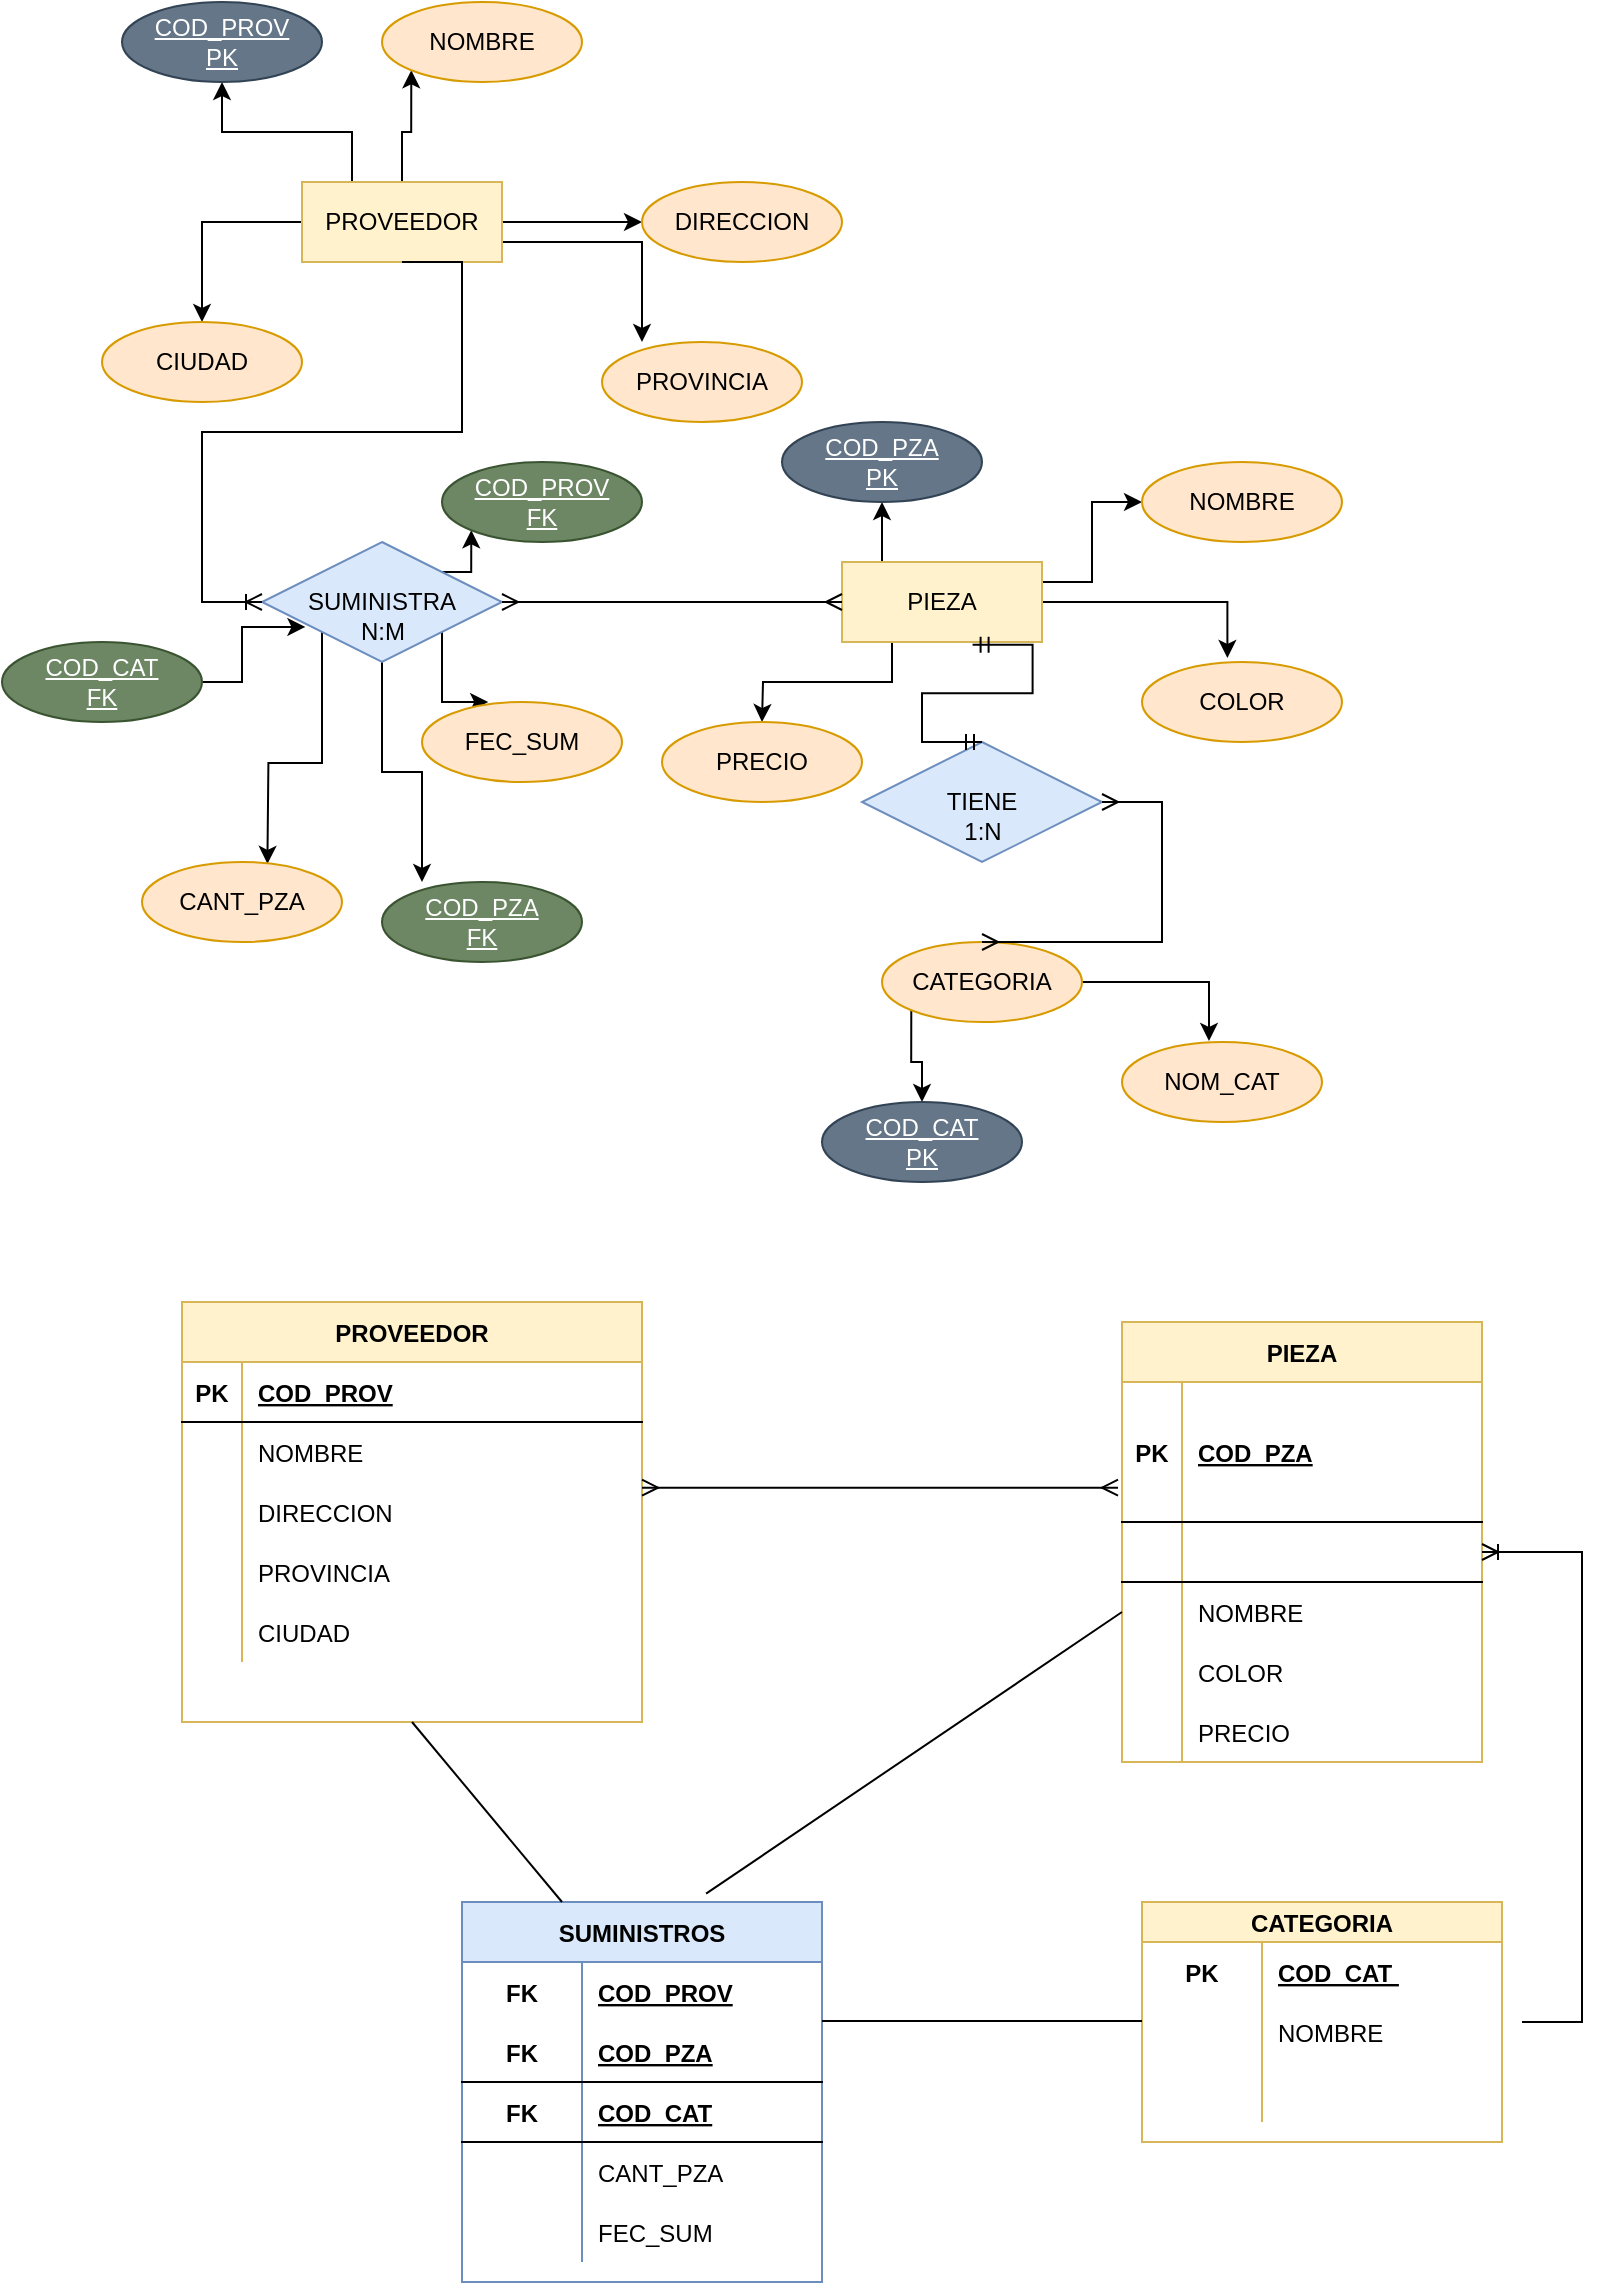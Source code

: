 <mxfile version="20.6.0" type="github">
  <diagram id="fy4-7Hd21iYwsg6Qw7oE" name="Página-1">
    <mxGraphModel dx="1751" dy="543" grid="1" gridSize="10" guides="1" tooltips="1" connect="1" arrows="1" fold="1" page="1" pageScale="1" pageWidth="827" pageHeight="1169" math="0" shadow="0">
      <root>
        <mxCell id="0" />
        <mxCell id="1" parent="0" />
        <mxCell id="FctisdFCiAWiiE4YOTd8-1" style="edgeStyle=orthogonalEdgeStyle;rounded=0;orthogonalLoop=1;jettySize=auto;html=1;exitX=0.25;exitY=0;exitDx=0;exitDy=0;entryX=0.5;entryY=1;entryDx=0;entryDy=0;" parent="1" source="FctisdFCiAWiiE4YOTd8-6" target="FctisdFCiAWiiE4YOTd8-11" edge="1">
          <mxGeometry relative="1" as="geometry" />
        </mxCell>
        <mxCell id="FctisdFCiAWiiE4YOTd8-2" style="edgeStyle=orthogonalEdgeStyle;rounded=0;orthogonalLoop=1;jettySize=auto;html=1;exitX=0.5;exitY=0;exitDx=0;exitDy=0;entryX=0;entryY=1;entryDx=0;entryDy=0;" parent="1" source="FctisdFCiAWiiE4YOTd8-6" target="FctisdFCiAWiiE4YOTd8-10" edge="1">
          <mxGeometry relative="1" as="geometry" />
        </mxCell>
        <mxCell id="FctisdFCiAWiiE4YOTd8-3" style="edgeStyle=orthogonalEdgeStyle;rounded=0;orthogonalLoop=1;jettySize=auto;html=1;exitX=1;exitY=0.5;exitDx=0;exitDy=0;entryX=0;entryY=0.5;entryDx=0;entryDy=0;" parent="1" source="FctisdFCiAWiiE4YOTd8-6" target="FctisdFCiAWiiE4YOTd8-9" edge="1">
          <mxGeometry relative="1" as="geometry" />
        </mxCell>
        <mxCell id="FctisdFCiAWiiE4YOTd8-4" style="edgeStyle=orthogonalEdgeStyle;rounded=0;orthogonalLoop=1;jettySize=auto;html=1;exitX=0;exitY=0.5;exitDx=0;exitDy=0;" parent="1" source="FctisdFCiAWiiE4YOTd8-6" target="FctisdFCiAWiiE4YOTd8-8" edge="1">
          <mxGeometry relative="1" as="geometry" />
        </mxCell>
        <mxCell id="FctisdFCiAWiiE4YOTd8-5" style="edgeStyle=orthogonalEdgeStyle;rounded=0;orthogonalLoop=1;jettySize=auto;html=1;exitX=1;exitY=0.75;exitDx=0;exitDy=0;entryX=0.2;entryY=0;entryDx=0;entryDy=0;entryPerimeter=0;" parent="1" source="FctisdFCiAWiiE4YOTd8-6" target="FctisdFCiAWiiE4YOTd8-7" edge="1">
          <mxGeometry relative="1" as="geometry" />
        </mxCell>
        <mxCell id="FctisdFCiAWiiE4YOTd8-6" value="PROVEEDOR" style="whiteSpace=wrap;html=1;align=center;fillColor=#fff2cc;strokeColor=#d6b656;" parent="1" vertex="1">
          <mxGeometry x="110" y="120" width="100" height="40" as="geometry" />
        </mxCell>
        <mxCell id="FctisdFCiAWiiE4YOTd8-7" value="PROVINCIA" style="ellipse;whiteSpace=wrap;html=1;align=center;fillColor=#ffe6cc;strokeColor=#d79b00;" parent="1" vertex="1">
          <mxGeometry x="260" y="200" width="100" height="40" as="geometry" />
        </mxCell>
        <mxCell id="FctisdFCiAWiiE4YOTd8-8" value="CIUDAD" style="ellipse;whiteSpace=wrap;html=1;align=center;fillColor=#ffe6cc;strokeColor=#d79b00;" parent="1" vertex="1">
          <mxGeometry x="10" y="190" width="100" height="40" as="geometry" />
        </mxCell>
        <mxCell id="FctisdFCiAWiiE4YOTd8-9" value="DIRECCION" style="ellipse;whiteSpace=wrap;html=1;align=center;fillColor=#ffe6cc;strokeColor=#d79b00;" parent="1" vertex="1">
          <mxGeometry x="280" y="120" width="100" height="40" as="geometry" />
        </mxCell>
        <mxCell id="FctisdFCiAWiiE4YOTd8-10" value="NOMBRE" style="ellipse;whiteSpace=wrap;html=1;align=center;fillColor=#ffe6cc;strokeColor=#d79b00;" parent="1" vertex="1">
          <mxGeometry x="150" y="30" width="100" height="40" as="geometry" />
        </mxCell>
        <mxCell id="FctisdFCiAWiiE4YOTd8-11" value="COD_PROV&lt;br&gt;PK" style="ellipse;whiteSpace=wrap;html=1;align=center;fontStyle=4;fillColor=#647687;strokeColor=#314354;fontColor=#ffffff;" parent="1" vertex="1">
          <mxGeometry x="20" y="30" width="100" height="40" as="geometry" />
        </mxCell>
        <mxCell id="FctisdFCiAWiiE4YOTd8-12" style="edgeStyle=orthogonalEdgeStyle;rounded=0;orthogonalLoop=1;jettySize=auto;html=1;exitX=0;exitY=1;exitDx=0;exitDy=0;entryX=0.727;entryY=0.024;entryDx=0;entryDy=0;entryPerimeter=0;" parent="1" source="FctisdFCiAWiiE4YOTd8-16" edge="1">
          <mxGeometry relative="1" as="geometry">
            <mxPoint x="92.7" y="460.96" as="targetPoint" />
          </mxGeometry>
        </mxCell>
        <mxCell id="FctisdFCiAWiiE4YOTd8-13" style="edgeStyle=orthogonalEdgeStyle;rounded=0;orthogonalLoop=1;jettySize=auto;html=1;exitX=1;exitY=1;exitDx=0;exitDy=0;entryX=0.331;entryY=0.006;entryDx=0;entryDy=0;entryPerimeter=0;" parent="1" source="FctisdFCiAWiiE4YOTd8-16" target="FctisdFCiAWiiE4YOTd8-44" edge="1">
          <mxGeometry relative="1" as="geometry" />
        </mxCell>
        <mxCell id="FctisdFCiAWiiE4YOTd8-14" style="edgeStyle=orthogonalEdgeStyle;rounded=0;orthogonalLoop=1;jettySize=auto;html=1;exitX=0.5;exitY=1;exitDx=0;exitDy=0;entryX=0.2;entryY=0;entryDx=0;entryDy=0;entryPerimeter=0;" parent="1" source="FctisdFCiAWiiE4YOTd8-16" target="FctisdFCiAWiiE4YOTd8-42" edge="1">
          <mxGeometry relative="1" as="geometry" />
        </mxCell>
        <mxCell id="FctisdFCiAWiiE4YOTd8-15" style="edgeStyle=orthogonalEdgeStyle;rounded=0;orthogonalLoop=1;jettySize=auto;html=1;exitX=1;exitY=0;exitDx=0;exitDy=0;entryX=0;entryY=1;entryDx=0;entryDy=0;" parent="1" source="FctisdFCiAWiiE4YOTd8-16" target="FctisdFCiAWiiE4YOTd8-107" edge="1">
          <mxGeometry relative="1" as="geometry" />
        </mxCell>
        <mxCell id="FctisdFCiAWiiE4YOTd8-16" value="SUMINISTRA" style="shape=rhombus;perimeter=rhombusPerimeter;whiteSpace=wrap;html=1;align=center;fillColor=#dae8fc;strokeColor=#6c8ebf;" parent="1" vertex="1">
          <mxGeometry x="90" y="300" width="120" height="60" as="geometry" />
        </mxCell>
        <mxCell id="FctisdFCiAWiiE4YOTd8-17" style="edgeStyle=orthogonalEdgeStyle;rounded=0;orthogonalLoop=1;jettySize=auto;html=1;exitX=0.25;exitY=0;exitDx=0;exitDy=0;entryX=0.5;entryY=1;entryDx=0;entryDy=0;" parent="1" source="FctisdFCiAWiiE4YOTd8-21" target="FctisdFCiAWiiE4YOTd8-25" edge="1">
          <mxGeometry relative="1" as="geometry" />
        </mxCell>
        <mxCell id="FctisdFCiAWiiE4YOTd8-18" style="edgeStyle=orthogonalEdgeStyle;rounded=0;orthogonalLoop=1;jettySize=auto;html=1;exitX=1;exitY=0.25;exitDx=0;exitDy=0;entryX=0;entryY=0.5;entryDx=0;entryDy=0;" parent="1" source="FctisdFCiAWiiE4YOTd8-21" target="FctisdFCiAWiiE4YOTd8-27" edge="1">
          <mxGeometry relative="1" as="geometry" />
        </mxCell>
        <mxCell id="FctisdFCiAWiiE4YOTd8-19" style="edgeStyle=orthogonalEdgeStyle;rounded=0;orthogonalLoop=1;jettySize=auto;html=1;exitX=1;exitY=0.5;exitDx=0;exitDy=0;entryX=0.427;entryY=-0.05;entryDx=0;entryDy=0;entryPerimeter=0;" parent="1" source="FctisdFCiAWiiE4YOTd8-21" target="FctisdFCiAWiiE4YOTd8-26" edge="1">
          <mxGeometry relative="1" as="geometry" />
        </mxCell>
        <mxCell id="FctisdFCiAWiiE4YOTd8-20" style="edgeStyle=orthogonalEdgeStyle;rounded=0;orthogonalLoop=1;jettySize=auto;html=1;exitX=0.25;exitY=1;exitDx=0;exitDy=0;entryX=0.5;entryY=0;entryDx=0;entryDy=0;" parent="1" source="FctisdFCiAWiiE4YOTd8-21" edge="1">
          <mxGeometry relative="1" as="geometry">
            <mxPoint x="340" y="390" as="targetPoint" />
          </mxGeometry>
        </mxCell>
        <mxCell id="FctisdFCiAWiiE4YOTd8-21" value="PIEZA" style="whiteSpace=wrap;html=1;align=center;fillColor=#fff2cc;strokeColor=#d6b656;" parent="1" vertex="1">
          <mxGeometry x="380" y="310" width="100" height="40" as="geometry" />
        </mxCell>
        <mxCell id="FctisdFCiAWiiE4YOTd8-22" value="" style="edgeStyle=entityRelationEdgeStyle;fontSize=12;html=1;endArrow=ERoneToMany;rounded=0;exitX=0.5;exitY=1;exitDx=0;exitDy=0;" parent="1" source="FctisdFCiAWiiE4YOTd8-6" edge="1">
          <mxGeometry width="100" height="100" relative="1" as="geometry">
            <mxPoint x="360" y="330" as="sourcePoint" />
            <mxPoint x="90" y="330" as="targetPoint" />
          </mxGeometry>
        </mxCell>
        <mxCell id="FctisdFCiAWiiE4YOTd8-23" value="" style="edgeStyle=entityRelationEdgeStyle;fontSize=12;html=1;endArrow=ERmany;startArrow=ERmany;rounded=0;" parent="1" source="FctisdFCiAWiiE4YOTd8-16" target="FctisdFCiAWiiE4YOTd8-21" edge="1">
          <mxGeometry width="100" height="100" relative="1" as="geometry">
            <mxPoint x="360" y="330" as="sourcePoint" />
            <mxPoint x="460" y="230" as="targetPoint" />
          </mxGeometry>
        </mxCell>
        <mxCell id="FctisdFCiAWiiE4YOTd8-24" value="N:M" style="text;html=1;resizable=0;autosize=1;align=center;verticalAlign=middle;points=[];fillColor=none;strokeColor=none;rounded=0;" parent="1" vertex="1">
          <mxGeometry x="125" y="330" width="50" height="30" as="geometry" />
        </mxCell>
        <mxCell id="FctisdFCiAWiiE4YOTd8-25" value="COD_PZA&lt;br&gt;PK" style="ellipse;whiteSpace=wrap;html=1;align=center;fontStyle=4;fillColor=#647687;fontColor=#ffffff;strokeColor=#314354;" parent="1" vertex="1">
          <mxGeometry x="350" y="240" width="100" height="40" as="geometry" />
        </mxCell>
        <mxCell id="FctisdFCiAWiiE4YOTd8-26" value="COLOR" style="ellipse;whiteSpace=wrap;html=1;align=center;fillColor=#ffe6cc;strokeColor=#d79b00;" parent="1" vertex="1">
          <mxGeometry x="530" y="360" width="100" height="40" as="geometry" />
        </mxCell>
        <mxCell id="FctisdFCiAWiiE4YOTd8-27" value="NOMBRE" style="ellipse;whiteSpace=wrap;html=1;align=center;fillColor=#ffe6cc;strokeColor=#d79b00;" parent="1" vertex="1">
          <mxGeometry x="530" y="260" width="100" height="40" as="geometry" />
        </mxCell>
        <mxCell id="FctisdFCiAWiiE4YOTd8-28" style="edgeStyle=orthogonalEdgeStyle;rounded=0;orthogonalLoop=1;jettySize=auto;html=1;exitX=0;exitY=1;exitDx=0;exitDy=0;" parent="1" source="FctisdFCiAWiiE4YOTd8-30" target="FctisdFCiAWiiE4YOTd8-32" edge="1">
          <mxGeometry relative="1" as="geometry" />
        </mxCell>
        <mxCell id="FctisdFCiAWiiE4YOTd8-29" style="edgeStyle=orthogonalEdgeStyle;rounded=0;orthogonalLoop=1;jettySize=auto;html=1;exitX=1;exitY=0.5;exitDx=0;exitDy=0;entryX=0.435;entryY=-0.013;entryDx=0;entryDy=0;entryPerimeter=0;" parent="1" source="FctisdFCiAWiiE4YOTd8-30" target="FctisdFCiAWiiE4YOTd8-33" edge="1">
          <mxGeometry relative="1" as="geometry" />
        </mxCell>
        <mxCell id="FctisdFCiAWiiE4YOTd8-30" value="CATEGORIA" style="ellipse;whiteSpace=wrap;html=1;align=center;fillColor=#ffe6cc;strokeColor=#d79b00;" parent="1" vertex="1">
          <mxGeometry x="400" y="500" width="100" height="40" as="geometry" />
        </mxCell>
        <mxCell id="FctisdFCiAWiiE4YOTd8-31" value="PRECIO" style="ellipse;whiteSpace=wrap;html=1;align=center;fillColor=#ffe6cc;strokeColor=#d79b00;" parent="1" vertex="1">
          <mxGeometry x="290" y="390" width="100" height="40" as="geometry" />
        </mxCell>
        <mxCell id="FctisdFCiAWiiE4YOTd8-32" value="COD_CAT&lt;br&gt;PK" style="ellipse;whiteSpace=wrap;html=1;align=center;fontStyle=4;fillColor=#647687;fontColor=#ffffff;strokeColor=#314354;" parent="1" vertex="1">
          <mxGeometry x="370" y="580" width="100" height="40" as="geometry" />
        </mxCell>
        <mxCell id="FctisdFCiAWiiE4YOTd8-33" value="NOM_CAT" style="ellipse;whiteSpace=wrap;html=1;align=center;fillColor=#ffe6cc;strokeColor=#d79b00;" parent="1" vertex="1">
          <mxGeometry x="520" y="550" width="100" height="40" as="geometry" />
        </mxCell>
        <mxCell id="FctisdFCiAWiiE4YOTd8-38" value="TIENE" style="shape=rhombus;perimeter=rhombusPerimeter;whiteSpace=wrap;html=1;align=center;fillColor=#dae8fc;strokeColor=#6c8ebf;" parent="1" vertex="1">
          <mxGeometry x="390" y="400" width="120" height="60" as="geometry" />
        </mxCell>
        <mxCell id="FctisdFCiAWiiE4YOTd8-40" value="" style="edgeStyle=entityRelationEdgeStyle;fontSize=12;html=1;endArrow=ERmany;startArrow=ERmany;rounded=0;exitX=0.5;exitY=0;exitDx=0;exitDy=0;" parent="1" source="FctisdFCiAWiiE4YOTd8-30" target="FctisdFCiAWiiE4YOTd8-38" edge="1">
          <mxGeometry width="100" height="100" relative="1" as="geometry">
            <mxPoint x="360" y="540" as="sourcePoint" />
            <mxPoint x="460" y="440" as="targetPoint" />
          </mxGeometry>
        </mxCell>
        <mxCell id="FctisdFCiAWiiE4YOTd8-41" value="1:N" style="text;html=1;resizable=0;autosize=1;align=center;verticalAlign=middle;points=[];fillColor=none;strokeColor=none;rounded=0;" parent="1" vertex="1">
          <mxGeometry x="430" y="430" width="40" height="30" as="geometry" />
        </mxCell>
        <mxCell id="FctisdFCiAWiiE4YOTd8-42" value="COD_PZA&lt;br&gt;FK" style="ellipse;whiteSpace=wrap;html=1;align=center;fontStyle=4;fillColor=#6d8764;fontColor=#ffffff;strokeColor=#3A5431;" parent="1" vertex="1">
          <mxGeometry x="150" y="470" width="100" height="40" as="geometry" />
        </mxCell>
        <mxCell id="FctisdFCiAWiiE4YOTd8-43" value="CANT_PZA" style="ellipse;whiteSpace=wrap;html=1;align=center;fillColor=#ffe6cc;strokeColor=#d79b00;" parent="1" vertex="1">
          <mxGeometry x="30" y="460" width="100" height="40" as="geometry" />
        </mxCell>
        <mxCell id="FctisdFCiAWiiE4YOTd8-44" value="FEC_SUM" style="ellipse;whiteSpace=wrap;html=1;align=center;fillColor=#ffe6cc;strokeColor=#d79b00;" parent="1" vertex="1">
          <mxGeometry x="170" y="380" width="100" height="40" as="geometry" />
        </mxCell>
        <mxCell id="LRgheLDRWJmIDHKhSAfM-9" style="edgeStyle=orthogonalEdgeStyle;rounded=0;orthogonalLoop=1;jettySize=auto;html=1;exitX=1;exitY=0.5;exitDx=0;exitDy=0;entryX=0.181;entryY=0.708;entryDx=0;entryDy=0;entryPerimeter=0;" edge="1" parent="1" source="FctisdFCiAWiiE4YOTd8-45" target="FctisdFCiAWiiE4YOTd8-16">
          <mxGeometry relative="1" as="geometry" />
        </mxCell>
        <mxCell id="FctisdFCiAWiiE4YOTd8-45" value="COD_CAT&lt;br&gt;FK" style="ellipse;whiteSpace=wrap;html=1;align=center;fontStyle=4;fillColor=#6d8764;fontColor=#ffffff;strokeColor=#3A5431;" parent="1" vertex="1">
          <mxGeometry x="-40" y="350" width="100" height="40" as="geometry" />
        </mxCell>
        <mxCell id="FctisdFCiAWiiE4YOTd8-46" value="PROVEEDOR" style="shape=table;startSize=30;container=1;collapsible=1;childLayout=tableLayout;fixedRows=1;rowLines=0;fontStyle=1;align=center;resizeLast=1;fillColor=#fff2cc;strokeColor=#d6b656;" parent="1" vertex="1">
          <mxGeometry x="50" y="680" width="230" height="210" as="geometry" />
        </mxCell>
        <mxCell id="FctisdFCiAWiiE4YOTd8-47" value="" style="shape=tableRow;horizontal=0;startSize=0;swimlaneHead=0;swimlaneBody=0;fillColor=none;collapsible=0;dropTarget=0;points=[[0,0.5],[1,0.5]];portConstraint=eastwest;top=0;left=0;right=0;bottom=1;" parent="FctisdFCiAWiiE4YOTd8-46" vertex="1">
          <mxGeometry y="30" width="230" height="30" as="geometry" />
        </mxCell>
        <mxCell id="FctisdFCiAWiiE4YOTd8-48" value="PK" style="shape=partialRectangle;connectable=0;fillColor=none;top=0;left=0;bottom=0;right=0;fontStyle=1;overflow=hidden;" parent="FctisdFCiAWiiE4YOTd8-47" vertex="1">
          <mxGeometry width="30" height="30" as="geometry">
            <mxRectangle width="30" height="30" as="alternateBounds" />
          </mxGeometry>
        </mxCell>
        <mxCell id="FctisdFCiAWiiE4YOTd8-49" value="COD_PROV" style="shape=partialRectangle;connectable=0;fillColor=none;top=0;left=0;bottom=0;right=0;align=left;spacingLeft=6;fontStyle=5;overflow=hidden;" parent="FctisdFCiAWiiE4YOTd8-47" vertex="1">
          <mxGeometry x="30" width="200" height="30" as="geometry">
            <mxRectangle width="200" height="30" as="alternateBounds" />
          </mxGeometry>
        </mxCell>
        <mxCell id="FctisdFCiAWiiE4YOTd8-50" value="" style="shape=tableRow;horizontal=0;startSize=0;swimlaneHead=0;swimlaneBody=0;fillColor=none;collapsible=0;dropTarget=0;points=[[0,0.5],[1,0.5]];portConstraint=eastwest;top=0;left=0;right=0;bottom=0;" parent="FctisdFCiAWiiE4YOTd8-46" vertex="1">
          <mxGeometry y="60" width="230" height="30" as="geometry" />
        </mxCell>
        <mxCell id="FctisdFCiAWiiE4YOTd8-51" value="" style="shape=partialRectangle;connectable=0;fillColor=none;top=0;left=0;bottom=0;right=0;editable=1;overflow=hidden;" parent="FctisdFCiAWiiE4YOTd8-50" vertex="1">
          <mxGeometry width="30" height="30" as="geometry">
            <mxRectangle width="30" height="30" as="alternateBounds" />
          </mxGeometry>
        </mxCell>
        <mxCell id="FctisdFCiAWiiE4YOTd8-52" value="NOMBRE" style="shape=partialRectangle;connectable=0;fillColor=none;top=0;left=0;bottom=0;right=0;align=left;spacingLeft=6;overflow=hidden;" parent="FctisdFCiAWiiE4YOTd8-50" vertex="1">
          <mxGeometry x="30" width="200" height="30" as="geometry">
            <mxRectangle width="200" height="30" as="alternateBounds" />
          </mxGeometry>
        </mxCell>
        <mxCell id="FctisdFCiAWiiE4YOTd8-53" value="" style="shape=tableRow;horizontal=0;startSize=0;swimlaneHead=0;swimlaneBody=0;fillColor=none;collapsible=0;dropTarget=0;points=[[0,0.5],[1,0.5]];portConstraint=eastwest;top=0;left=0;right=0;bottom=0;" parent="FctisdFCiAWiiE4YOTd8-46" vertex="1">
          <mxGeometry y="90" width="230" height="30" as="geometry" />
        </mxCell>
        <mxCell id="FctisdFCiAWiiE4YOTd8-54" value="" style="shape=partialRectangle;connectable=0;fillColor=none;top=0;left=0;bottom=0;right=0;editable=1;overflow=hidden;" parent="FctisdFCiAWiiE4YOTd8-53" vertex="1">
          <mxGeometry width="30" height="30" as="geometry">
            <mxRectangle width="30" height="30" as="alternateBounds" />
          </mxGeometry>
        </mxCell>
        <mxCell id="FctisdFCiAWiiE4YOTd8-55" value="DIRECCION" style="shape=partialRectangle;connectable=0;fillColor=none;top=0;left=0;bottom=0;right=0;align=left;spacingLeft=6;overflow=hidden;" parent="FctisdFCiAWiiE4YOTd8-53" vertex="1">
          <mxGeometry x="30" width="200" height="30" as="geometry">
            <mxRectangle width="200" height="30" as="alternateBounds" />
          </mxGeometry>
        </mxCell>
        <mxCell id="FctisdFCiAWiiE4YOTd8-56" value="" style="shape=tableRow;horizontal=0;startSize=0;swimlaneHead=0;swimlaneBody=0;fillColor=none;collapsible=0;dropTarget=0;points=[[0,0.5],[1,0.5]];portConstraint=eastwest;top=0;left=0;right=0;bottom=0;" parent="FctisdFCiAWiiE4YOTd8-46" vertex="1">
          <mxGeometry y="120" width="230" height="30" as="geometry" />
        </mxCell>
        <mxCell id="FctisdFCiAWiiE4YOTd8-57" value="" style="shape=partialRectangle;connectable=0;fillColor=none;top=0;left=0;bottom=0;right=0;editable=1;overflow=hidden;" parent="FctisdFCiAWiiE4YOTd8-56" vertex="1">
          <mxGeometry width="30" height="30" as="geometry">
            <mxRectangle width="30" height="30" as="alternateBounds" />
          </mxGeometry>
        </mxCell>
        <mxCell id="FctisdFCiAWiiE4YOTd8-58" value="PROVINCIA" style="shape=partialRectangle;connectable=0;fillColor=none;top=0;left=0;bottom=0;right=0;align=left;spacingLeft=6;overflow=hidden;" parent="FctisdFCiAWiiE4YOTd8-56" vertex="1">
          <mxGeometry x="30" width="200" height="30" as="geometry">
            <mxRectangle width="200" height="30" as="alternateBounds" />
          </mxGeometry>
        </mxCell>
        <mxCell id="FctisdFCiAWiiE4YOTd8-59" value="" style="shape=tableRow;horizontal=0;startSize=0;swimlaneHead=0;swimlaneBody=0;fillColor=none;collapsible=0;dropTarget=0;points=[[0,0.5],[1,0.5]];portConstraint=eastwest;top=0;left=0;right=0;bottom=0;" parent="FctisdFCiAWiiE4YOTd8-46" vertex="1">
          <mxGeometry y="150" width="230" height="30" as="geometry" />
        </mxCell>
        <mxCell id="FctisdFCiAWiiE4YOTd8-60" value="" style="shape=partialRectangle;connectable=0;fillColor=none;top=0;left=0;bottom=0;right=0;editable=1;overflow=hidden;" parent="FctisdFCiAWiiE4YOTd8-59" vertex="1">
          <mxGeometry width="30" height="30" as="geometry">
            <mxRectangle width="30" height="30" as="alternateBounds" />
          </mxGeometry>
        </mxCell>
        <mxCell id="FctisdFCiAWiiE4YOTd8-61" value="CIUDAD" style="shape=partialRectangle;connectable=0;fillColor=none;top=0;left=0;bottom=0;right=0;align=left;spacingLeft=6;overflow=hidden;" parent="FctisdFCiAWiiE4YOTd8-59" vertex="1">
          <mxGeometry x="30" width="200" height="30" as="geometry">
            <mxRectangle width="200" height="30" as="alternateBounds" />
          </mxGeometry>
        </mxCell>
        <mxCell id="FctisdFCiAWiiE4YOTd8-62" value="PIEZA" style="shape=table;startSize=30;container=1;collapsible=1;childLayout=tableLayout;fixedRows=1;rowLines=0;fontStyle=1;align=center;resizeLast=1;fillColor=#fff2cc;strokeColor=#d6b656;" parent="1" vertex="1">
          <mxGeometry x="520" y="690" width="180" height="220" as="geometry" />
        </mxCell>
        <mxCell id="FctisdFCiAWiiE4YOTd8-63" value="" style="shape=tableRow;horizontal=0;startSize=0;swimlaneHead=0;swimlaneBody=0;fillColor=none;collapsible=0;dropTarget=0;points=[[0,0.5],[1,0.5]];portConstraint=eastwest;top=0;left=0;right=0;bottom=1;" parent="FctisdFCiAWiiE4YOTd8-62" vertex="1">
          <mxGeometry y="30" width="180" height="70" as="geometry" />
        </mxCell>
        <mxCell id="FctisdFCiAWiiE4YOTd8-64" value="PK" style="shape=partialRectangle;connectable=0;fillColor=none;top=0;left=0;bottom=0;right=0;fontStyle=1;overflow=hidden;" parent="FctisdFCiAWiiE4YOTd8-63" vertex="1">
          <mxGeometry width="30" height="70" as="geometry">
            <mxRectangle width="30" height="70" as="alternateBounds" />
          </mxGeometry>
        </mxCell>
        <mxCell id="FctisdFCiAWiiE4YOTd8-65" value="COD_PZA" style="shape=partialRectangle;connectable=0;fillColor=none;top=0;left=0;bottom=0;right=0;align=left;spacingLeft=6;fontStyle=5;overflow=hidden;" parent="FctisdFCiAWiiE4YOTd8-63" vertex="1">
          <mxGeometry x="30" width="150" height="70" as="geometry">
            <mxRectangle width="150" height="70" as="alternateBounds" />
          </mxGeometry>
        </mxCell>
        <mxCell id="FctisdFCiAWiiE4YOTd8-79" value="" style="shape=tableRow;horizontal=0;startSize=0;swimlaneHead=0;swimlaneBody=0;fillColor=none;collapsible=0;dropTarget=0;points=[[0,0.5],[1,0.5]];portConstraint=eastwest;top=0;left=0;right=0;bottom=1;" parent="FctisdFCiAWiiE4YOTd8-62" vertex="1">
          <mxGeometry y="100" width="180" height="30" as="geometry" />
        </mxCell>
        <mxCell id="FctisdFCiAWiiE4YOTd8-80" value="" style="shape=partialRectangle;connectable=0;fillColor=none;top=0;left=0;bottom=0;right=0;fontStyle=1;overflow=hidden;" parent="FctisdFCiAWiiE4YOTd8-79" vertex="1">
          <mxGeometry width="30" height="30" as="geometry">
            <mxRectangle width="30" height="30" as="alternateBounds" />
          </mxGeometry>
        </mxCell>
        <mxCell id="FctisdFCiAWiiE4YOTd8-81" value="" style="shape=partialRectangle;connectable=0;fillColor=none;top=0;left=0;bottom=0;right=0;align=left;spacingLeft=6;fontStyle=5;overflow=hidden;" parent="FctisdFCiAWiiE4YOTd8-79" vertex="1">
          <mxGeometry x="30" width="150" height="30" as="geometry">
            <mxRectangle width="150" height="30" as="alternateBounds" />
          </mxGeometry>
        </mxCell>
        <mxCell id="FctisdFCiAWiiE4YOTd8-66" value="" style="shape=tableRow;horizontal=0;startSize=0;swimlaneHead=0;swimlaneBody=0;fillColor=none;collapsible=0;dropTarget=0;points=[[0,0.5],[1,0.5]];portConstraint=eastwest;top=0;left=0;right=0;bottom=0;" parent="FctisdFCiAWiiE4YOTd8-62" vertex="1">
          <mxGeometry y="130" width="180" height="30" as="geometry" />
        </mxCell>
        <mxCell id="FctisdFCiAWiiE4YOTd8-67" value="" style="shape=partialRectangle;connectable=0;fillColor=none;top=0;left=0;bottom=0;right=0;editable=1;overflow=hidden;" parent="FctisdFCiAWiiE4YOTd8-66" vertex="1">
          <mxGeometry width="30" height="30" as="geometry">
            <mxRectangle width="30" height="30" as="alternateBounds" />
          </mxGeometry>
        </mxCell>
        <mxCell id="FctisdFCiAWiiE4YOTd8-68" value="NOMBRE" style="shape=partialRectangle;connectable=0;fillColor=none;top=0;left=0;bottom=0;right=0;align=left;spacingLeft=6;overflow=hidden;" parent="FctisdFCiAWiiE4YOTd8-66" vertex="1">
          <mxGeometry x="30" width="150" height="30" as="geometry">
            <mxRectangle width="150" height="30" as="alternateBounds" />
          </mxGeometry>
        </mxCell>
        <mxCell id="FctisdFCiAWiiE4YOTd8-69" value="" style="shape=tableRow;horizontal=0;startSize=0;swimlaneHead=0;swimlaneBody=0;fillColor=none;collapsible=0;dropTarget=0;points=[[0,0.5],[1,0.5]];portConstraint=eastwest;top=0;left=0;right=0;bottom=0;" parent="FctisdFCiAWiiE4YOTd8-62" vertex="1">
          <mxGeometry y="160" width="180" height="30" as="geometry" />
        </mxCell>
        <mxCell id="FctisdFCiAWiiE4YOTd8-70" value="" style="shape=partialRectangle;connectable=0;fillColor=none;top=0;left=0;bottom=0;right=0;editable=1;overflow=hidden;" parent="FctisdFCiAWiiE4YOTd8-69" vertex="1">
          <mxGeometry width="30" height="30" as="geometry">
            <mxRectangle width="30" height="30" as="alternateBounds" />
          </mxGeometry>
        </mxCell>
        <mxCell id="FctisdFCiAWiiE4YOTd8-71" value="COLOR" style="shape=partialRectangle;connectable=0;fillColor=none;top=0;left=0;bottom=0;right=0;align=left;spacingLeft=6;overflow=hidden;" parent="FctisdFCiAWiiE4YOTd8-69" vertex="1">
          <mxGeometry x="30" width="150" height="30" as="geometry">
            <mxRectangle width="150" height="30" as="alternateBounds" />
          </mxGeometry>
        </mxCell>
        <mxCell id="FctisdFCiAWiiE4YOTd8-72" value="" style="shape=tableRow;horizontal=0;startSize=0;swimlaneHead=0;swimlaneBody=0;fillColor=none;collapsible=0;dropTarget=0;points=[[0,0.5],[1,0.5]];portConstraint=eastwest;top=0;left=0;right=0;bottom=0;" parent="FctisdFCiAWiiE4YOTd8-62" vertex="1">
          <mxGeometry y="190" width="180" height="30" as="geometry" />
        </mxCell>
        <mxCell id="FctisdFCiAWiiE4YOTd8-73" value="" style="shape=partialRectangle;connectable=0;fillColor=none;top=0;left=0;bottom=0;right=0;editable=1;overflow=hidden;" parent="FctisdFCiAWiiE4YOTd8-72" vertex="1">
          <mxGeometry width="30" height="30" as="geometry">
            <mxRectangle width="30" height="30" as="alternateBounds" />
          </mxGeometry>
        </mxCell>
        <mxCell id="FctisdFCiAWiiE4YOTd8-74" value="PRECIO" style="shape=partialRectangle;connectable=0;fillColor=none;top=0;left=0;bottom=0;right=0;align=left;spacingLeft=6;overflow=hidden;" parent="FctisdFCiAWiiE4YOTd8-72" vertex="1">
          <mxGeometry x="30" width="150" height="30" as="geometry">
            <mxRectangle width="150" height="30" as="alternateBounds" />
          </mxGeometry>
        </mxCell>
        <mxCell id="FctisdFCiAWiiE4YOTd8-75" value="CATEGORIA" style="shape=table;startSize=20;container=1;collapsible=1;childLayout=tableLayout;fixedRows=1;rowLines=0;fontStyle=1;align=center;resizeLast=1;fillColor=#fff2cc;strokeColor=#d6b656;" parent="1" vertex="1">
          <mxGeometry x="530" y="980" width="180" height="120" as="geometry" />
        </mxCell>
        <mxCell id="FctisdFCiAWiiE4YOTd8-76" value="" style="shape=tableRow;horizontal=0;startSize=0;swimlaneHead=0;swimlaneBody=0;fillColor=none;collapsible=0;dropTarget=0;points=[[0,0.5],[1,0.5]];portConstraint=eastwest;top=0;left=0;right=0;bottom=0;" parent="FctisdFCiAWiiE4YOTd8-75" vertex="1">
          <mxGeometry y="20" width="180" height="30" as="geometry" />
        </mxCell>
        <mxCell id="FctisdFCiAWiiE4YOTd8-77" value="PK" style="shape=partialRectangle;connectable=0;fillColor=none;top=0;left=0;bottom=0;right=0;fontStyle=1;overflow=hidden;" parent="FctisdFCiAWiiE4YOTd8-76" vertex="1">
          <mxGeometry width="60" height="30" as="geometry">
            <mxRectangle width="60" height="30" as="alternateBounds" />
          </mxGeometry>
        </mxCell>
        <mxCell id="FctisdFCiAWiiE4YOTd8-78" value="COD_CAT " style="shape=partialRectangle;connectable=0;fillColor=none;top=0;left=0;bottom=0;right=0;align=left;spacingLeft=6;fontStyle=5;overflow=hidden;" parent="FctisdFCiAWiiE4YOTd8-76" vertex="1">
          <mxGeometry x="60" width="120" height="30" as="geometry">
            <mxRectangle width="120" height="30" as="alternateBounds" />
          </mxGeometry>
        </mxCell>
        <mxCell id="FctisdFCiAWiiE4YOTd8-82" value="" style="shape=tableRow;horizontal=0;startSize=0;swimlaneHead=0;swimlaneBody=0;fillColor=none;collapsible=0;dropTarget=0;points=[[0,0.5],[1,0.5]];portConstraint=eastwest;top=0;left=0;right=0;bottom=0;" parent="FctisdFCiAWiiE4YOTd8-75" vertex="1">
          <mxGeometry y="50" width="180" height="30" as="geometry" />
        </mxCell>
        <mxCell id="FctisdFCiAWiiE4YOTd8-83" value="" style="shape=partialRectangle;connectable=0;fillColor=none;top=0;left=0;bottom=0;right=0;editable=1;overflow=hidden;" parent="FctisdFCiAWiiE4YOTd8-82" vertex="1">
          <mxGeometry width="60" height="30" as="geometry">
            <mxRectangle width="60" height="30" as="alternateBounds" />
          </mxGeometry>
        </mxCell>
        <mxCell id="FctisdFCiAWiiE4YOTd8-84" value="NOMBRE" style="shape=partialRectangle;connectable=0;fillColor=none;top=0;left=0;bottom=0;right=0;align=left;spacingLeft=6;overflow=hidden;" parent="FctisdFCiAWiiE4YOTd8-82" vertex="1">
          <mxGeometry x="60" width="120" height="30" as="geometry">
            <mxRectangle width="120" height="30" as="alternateBounds" />
          </mxGeometry>
        </mxCell>
        <mxCell id="FctisdFCiAWiiE4YOTd8-85" value="" style="shape=tableRow;horizontal=0;startSize=0;swimlaneHead=0;swimlaneBody=0;fillColor=none;collapsible=0;dropTarget=0;points=[[0,0.5],[1,0.5]];portConstraint=eastwest;top=0;left=0;right=0;bottom=0;" parent="FctisdFCiAWiiE4YOTd8-75" vertex="1">
          <mxGeometry y="80" width="180" height="30" as="geometry" />
        </mxCell>
        <mxCell id="FctisdFCiAWiiE4YOTd8-86" value="" style="shape=partialRectangle;connectable=0;fillColor=none;top=0;left=0;bottom=0;right=0;editable=1;overflow=hidden;" parent="FctisdFCiAWiiE4YOTd8-85" vertex="1">
          <mxGeometry width="60" height="30" as="geometry">
            <mxRectangle width="60" height="30" as="alternateBounds" />
          </mxGeometry>
        </mxCell>
        <mxCell id="FctisdFCiAWiiE4YOTd8-87" value="" style="shape=partialRectangle;connectable=0;fillColor=none;top=0;left=0;bottom=0;right=0;align=left;spacingLeft=6;overflow=hidden;" parent="FctisdFCiAWiiE4YOTd8-85" vertex="1">
          <mxGeometry x="60" width="120" height="30" as="geometry">
            <mxRectangle width="120" height="30" as="alternateBounds" />
          </mxGeometry>
        </mxCell>
        <mxCell id="FctisdFCiAWiiE4YOTd8-88" value="SUMINISTROS" style="shape=table;startSize=30;container=1;collapsible=1;childLayout=tableLayout;fixedRows=1;rowLines=0;fontStyle=1;align=center;resizeLast=1;fillColor=#dae8fc;strokeColor=#6c8ebf;" parent="1" vertex="1">
          <mxGeometry x="190" y="980" width="180" height="190" as="geometry" />
        </mxCell>
        <mxCell id="FctisdFCiAWiiE4YOTd8-89" value="" style="shape=tableRow;horizontal=0;startSize=0;swimlaneHead=0;swimlaneBody=0;fillColor=none;collapsible=0;dropTarget=0;points=[[0,0.5],[1,0.5]];portConstraint=eastwest;top=0;left=0;right=0;bottom=0;" parent="FctisdFCiAWiiE4YOTd8-88" vertex="1">
          <mxGeometry y="30" width="180" height="30" as="geometry" />
        </mxCell>
        <mxCell id="FctisdFCiAWiiE4YOTd8-90" value="FK" style="shape=partialRectangle;connectable=0;fillColor=none;top=0;left=0;bottom=0;right=0;fontStyle=1;overflow=hidden;" parent="FctisdFCiAWiiE4YOTd8-89" vertex="1">
          <mxGeometry width="60" height="30" as="geometry">
            <mxRectangle width="60" height="30" as="alternateBounds" />
          </mxGeometry>
        </mxCell>
        <mxCell id="FctisdFCiAWiiE4YOTd8-91" value="COD_PROV" style="shape=partialRectangle;connectable=0;fillColor=none;top=0;left=0;bottom=0;right=0;align=left;spacingLeft=6;fontStyle=5;overflow=hidden;" parent="FctisdFCiAWiiE4YOTd8-89" vertex="1">
          <mxGeometry x="60" width="120" height="30" as="geometry">
            <mxRectangle width="120" height="30" as="alternateBounds" />
          </mxGeometry>
        </mxCell>
        <mxCell id="FctisdFCiAWiiE4YOTd8-92" value="" style="shape=tableRow;horizontal=0;startSize=0;swimlaneHead=0;swimlaneBody=0;fillColor=none;collapsible=0;dropTarget=0;points=[[0,0.5],[1,0.5]];portConstraint=eastwest;top=0;left=0;right=0;bottom=1;" parent="FctisdFCiAWiiE4YOTd8-88" vertex="1">
          <mxGeometry y="60" width="180" height="30" as="geometry" />
        </mxCell>
        <mxCell id="FctisdFCiAWiiE4YOTd8-93" value="FK" style="shape=partialRectangle;connectable=0;fillColor=none;top=0;left=0;bottom=0;right=0;fontStyle=1;overflow=hidden;" parent="FctisdFCiAWiiE4YOTd8-92" vertex="1">
          <mxGeometry width="60" height="30" as="geometry">
            <mxRectangle width="60" height="30" as="alternateBounds" />
          </mxGeometry>
        </mxCell>
        <mxCell id="FctisdFCiAWiiE4YOTd8-94" value="COD_PZA" style="shape=partialRectangle;connectable=0;fillColor=none;top=0;left=0;bottom=0;right=0;align=left;spacingLeft=6;fontStyle=5;overflow=hidden;" parent="FctisdFCiAWiiE4YOTd8-92" vertex="1">
          <mxGeometry x="60" width="120" height="30" as="geometry">
            <mxRectangle width="120" height="30" as="alternateBounds" />
          </mxGeometry>
        </mxCell>
        <mxCell id="FctisdFCiAWiiE4YOTd8-95" value="" style="shape=tableRow;horizontal=0;startSize=0;swimlaneHead=0;swimlaneBody=0;fillColor=none;collapsible=0;dropTarget=0;points=[[0,0.5],[1,0.5]];portConstraint=eastwest;top=0;left=0;right=0;bottom=1;" parent="FctisdFCiAWiiE4YOTd8-88" vertex="1">
          <mxGeometry y="90" width="180" height="30" as="geometry" />
        </mxCell>
        <mxCell id="FctisdFCiAWiiE4YOTd8-96" value="FK" style="shape=partialRectangle;connectable=0;fillColor=none;top=0;left=0;bottom=0;right=0;fontStyle=1;overflow=hidden;" parent="FctisdFCiAWiiE4YOTd8-95" vertex="1">
          <mxGeometry width="60" height="30" as="geometry">
            <mxRectangle width="60" height="30" as="alternateBounds" />
          </mxGeometry>
        </mxCell>
        <mxCell id="FctisdFCiAWiiE4YOTd8-97" value="COD_CAT" style="shape=partialRectangle;connectable=0;fillColor=none;top=0;left=0;bottom=0;right=0;align=left;spacingLeft=6;fontStyle=5;overflow=hidden;" parent="FctisdFCiAWiiE4YOTd8-95" vertex="1">
          <mxGeometry x="60" width="120" height="30" as="geometry">
            <mxRectangle width="120" height="30" as="alternateBounds" />
          </mxGeometry>
        </mxCell>
        <mxCell id="FctisdFCiAWiiE4YOTd8-98" value="" style="shape=tableRow;horizontal=0;startSize=0;swimlaneHead=0;swimlaneBody=0;fillColor=none;collapsible=0;dropTarget=0;points=[[0,0.5],[1,0.5]];portConstraint=eastwest;top=0;left=0;right=0;bottom=0;" parent="FctisdFCiAWiiE4YOTd8-88" vertex="1">
          <mxGeometry y="120" width="180" height="30" as="geometry" />
        </mxCell>
        <mxCell id="FctisdFCiAWiiE4YOTd8-99" value="" style="shape=partialRectangle;connectable=0;fillColor=none;top=0;left=0;bottom=0;right=0;editable=1;overflow=hidden;" parent="FctisdFCiAWiiE4YOTd8-98" vertex="1">
          <mxGeometry width="60" height="30" as="geometry">
            <mxRectangle width="60" height="30" as="alternateBounds" />
          </mxGeometry>
        </mxCell>
        <mxCell id="FctisdFCiAWiiE4YOTd8-100" value="CANT_PZA" style="shape=partialRectangle;connectable=0;fillColor=none;top=0;left=0;bottom=0;right=0;align=left;spacingLeft=6;overflow=hidden;" parent="FctisdFCiAWiiE4YOTd8-98" vertex="1">
          <mxGeometry x="60" width="120" height="30" as="geometry">
            <mxRectangle width="120" height="30" as="alternateBounds" />
          </mxGeometry>
        </mxCell>
        <mxCell id="FctisdFCiAWiiE4YOTd8-101" value="" style="shape=tableRow;horizontal=0;startSize=0;swimlaneHead=0;swimlaneBody=0;fillColor=none;collapsible=0;dropTarget=0;points=[[0,0.5],[1,0.5]];portConstraint=eastwest;top=0;left=0;right=0;bottom=0;" parent="FctisdFCiAWiiE4YOTd8-88" vertex="1">
          <mxGeometry y="150" width="180" height="30" as="geometry" />
        </mxCell>
        <mxCell id="FctisdFCiAWiiE4YOTd8-102" value="" style="shape=partialRectangle;connectable=0;fillColor=none;top=0;left=0;bottom=0;right=0;editable=1;overflow=hidden;" parent="FctisdFCiAWiiE4YOTd8-101" vertex="1">
          <mxGeometry width="60" height="30" as="geometry">
            <mxRectangle width="60" height="30" as="alternateBounds" />
          </mxGeometry>
        </mxCell>
        <mxCell id="FctisdFCiAWiiE4YOTd8-103" value="FEC_SUM" style="shape=partialRectangle;connectable=0;fillColor=none;top=0;left=0;bottom=0;right=0;align=left;spacingLeft=6;overflow=hidden;" parent="FctisdFCiAWiiE4YOTd8-101" vertex="1">
          <mxGeometry x="60" width="120" height="30" as="geometry">
            <mxRectangle width="120" height="30" as="alternateBounds" />
          </mxGeometry>
        </mxCell>
        <mxCell id="FctisdFCiAWiiE4YOTd8-104" value="" style="endArrow=none;html=1;rounded=0;exitX=0.5;exitY=1;exitDx=0;exitDy=0;" parent="1" source="FctisdFCiAWiiE4YOTd8-46" edge="1">
          <mxGeometry relative="1" as="geometry">
            <mxPoint x="330" y="910" as="sourcePoint" />
            <mxPoint x="240" y="980" as="targetPoint" />
          </mxGeometry>
        </mxCell>
        <mxCell id="FctisdFCiAWiiE4YOTd8-105" value="" style="endArrow=none;html=1;rounded=0;entryX=0;entryY=0.5;entryDx=0;entryDy=0;exitX=0.678;exitY=-0.022;exitDx=0;exitDy=0;exitPerimeter=0;" parent="1" source="FctisdFCiAWiiE4YOTd8-88" target="FctisdFCiAWiiE4YOTd8-66" edge="1">
          <mxGeometry relative="1" as="geometry">
            <mxPoint x="330" y="910" as="sourcePoint" />
            <mxPoint x="490" y="910" as="targetPoint" />
          </mxGeometry>
        </mxCell>
        <mxCell id="FctisdFCiAWiiE4YOTd8-107" value="COD_PROV&lt;br&gt;FK" style="ellipse;whiteSpace=wrap;html=1;align=center;fontStyle=4;fillColor=#6d8764;fontColor=#ffffff;strokeColor=#3A5431;" parent="1" vertex="1">
          <mxGeometry x="180" y="260" width="100" height="40" as="geometry" />
        </mxCell>
        <mxCell id="LRgheLDRWJmIDHKhSAfM-1" value="" style="edgeStyle=entityRelationEdgeStyle;fontSize=12;html=1;endArrow=ERoneToMany;rounded=0;entryX=1;entryY=0.5;entryDx=0;entryDy=0;" edge="1" parent="1" target="FctisdFCiAWiiE4YOTd8-79">
          <mxGeometry width="100" height="100" relative="1" as="geometry">
            <mxPoint x="720" y="1040" as="sourcePoint" />
            <mxPoint x="460" y="890" as="targetPoint" />
          </mxGeometry>
        </mxCell>
        <mxCell id="LRgheLDRWJmIDHKhSAfM-3" value="" style="endArrow=none;html=1;rounded=0;" edge="1" parent="1">
          <mxGeometry relative="1" as="geometry">
            <mxPoint x="370" y="1039.5" as="sourcePoint" />
            <mxPoint x="530" y="1039.5" as="targetPoint" />
          </mxGeometry>
        </mxCell>
        <mxCell id="LRgheLDRWJmIDHKhSAfM-4" value="" style="edgeStyle=entityRelationEdgeStyle;fontSize=12;html=1;endArrow=ERmany;startArrow=ERmany;rounded=0;entryX=-0.011;entryY=0.755;entryDx=0;entryDy=0;entryPerimeter=0;exitX=1;exitY=0.095;exitDx=0;exitDy=0;exitPerimeter=0;" edge="1" parent="1" source="FctisdFCiAWiiE4YOTd8-53" target="FctisdFCiAWiiE4YOTd8-63">
          <mxGeometry width="100" height="100" relative="1" as="geometry">
            <mxPoint x="290" y="773" as="sourcePoint" />
            <mxPoint x="460" y="890" as="targetPoint" />
          </mxGeometry>
        </mxCell>
        <mxCell id="LRgheLDRWJmIDHKhSAfM-5" value="" style="edgeStyle=entityRelationEdgeStyle;fontSize=12;html=1;endArrow=ERmandOne;startArrow=ERmandOne;rounded=0;exitX=0.5;exitY=0;exitDx=0;exitDy=0;entryX=0.653;entryY=1.034;entryDx=0;entryDy=0;entryPerimeter=0;" edge="1" parent="1" source="FctisdFCiAWiiE4YOTd8-38" target="FctisdFCiAWiiE4YOTd8-21">
          <mxGeometry width="100" height="100" relative="1" as="geometry">
            <mxPoint x="360" y="430" as="sourcePoint" />
            <mxPoint x="450" y="360" as="targetPoint" />
          </mxGeometry>
        </mxCell>
      </root>
    </mxGraphModel>
  </diagram>
</mxfile>
